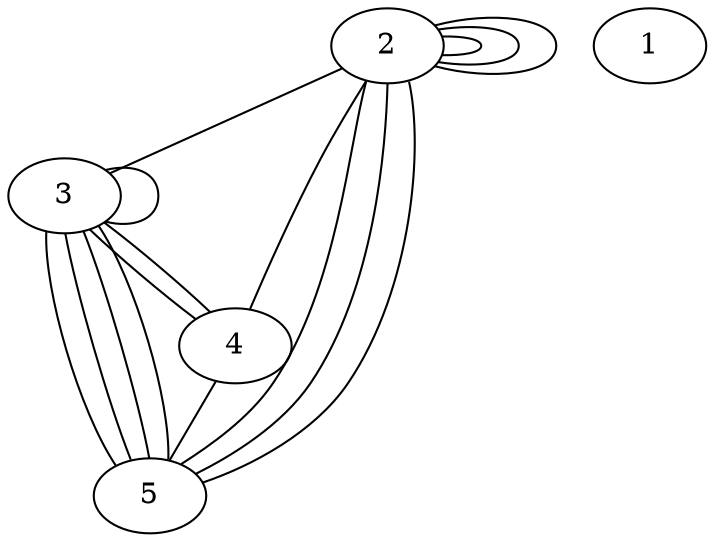 graph Grah {
2 -- 2 -- 2 -- 3 -- 4 -- 2 -- 2 -- 5;
2 -- 5;
2 -- 5;
3 -- 3 -- 4;
3 -- 5;
3 -- 5;
3 -- 5;
3 -- 5;
4 -- 5;
1;
2;
3;
4;
5;
}